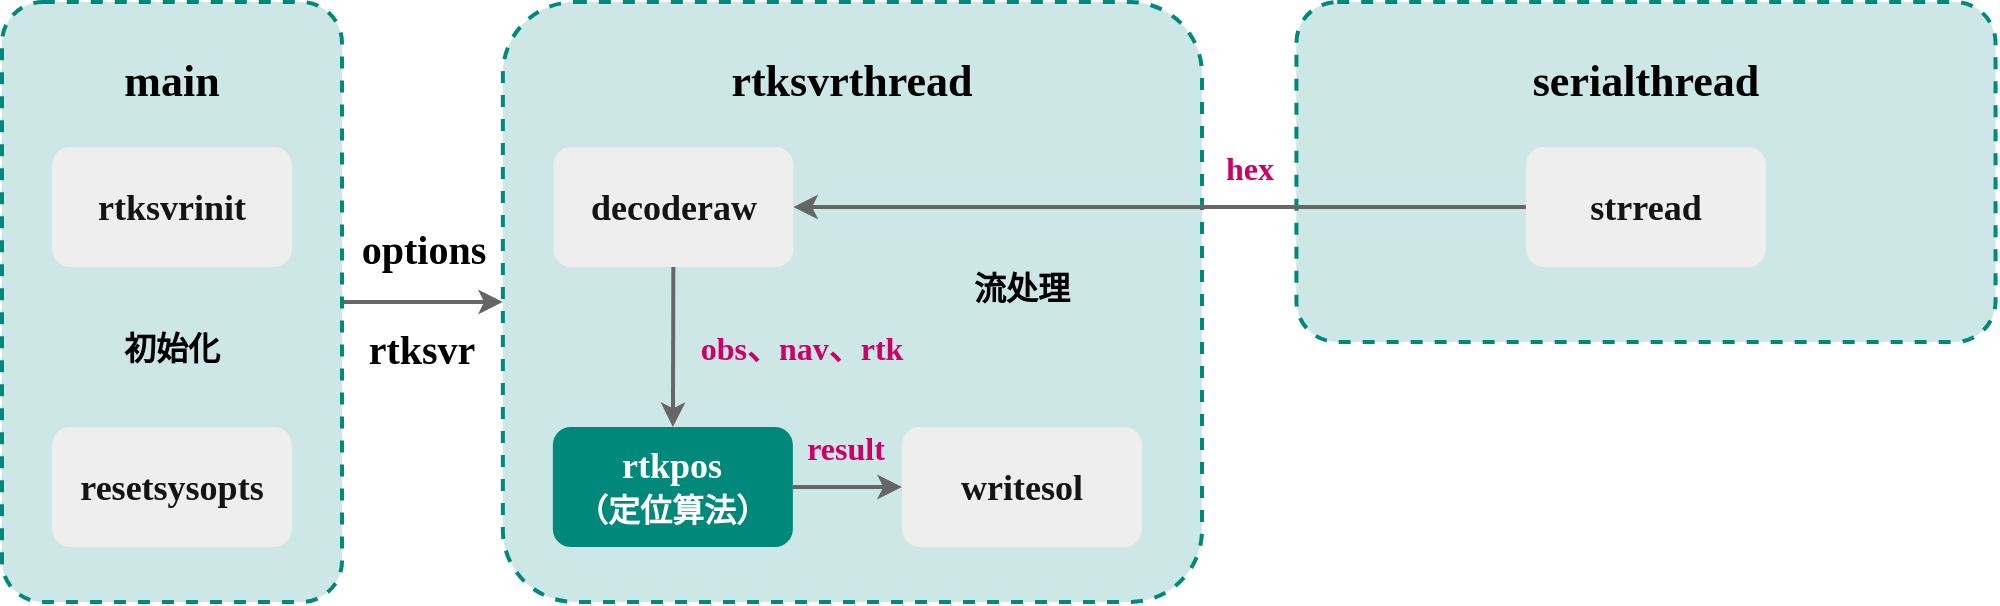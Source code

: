 <mxfile version="24.7.5">
  <diagram id="v6J2Fcln8kv8FsL8eZeO" name="第 1 页">
    <mxGraphModel dx="1400" dy="956" grid="1" gridSize="10" guides="1" tooltips="1" connect="1" arrows="1" fold="1" page="1" pageScale="1" pageWidth="827" pageHeight="1169" math="0" shadow="0">
      <root>
        <mxCell id="0" />
        <mxCell id="1" parent="0" />
        <mxCell id="LhgVH8c-u6alh-GtfNO_-42" style="edgeStyle=orthogonalEdgeStyle;curved=1;orthogonalLoop=1;jettySize=auto;html=1;exitX=1;exitY=0.5;exitDx=0;exitDy=0;fontSize=16;fontColor=#CC0066;strokeColor=#666666;strokeWidth=2;" parent="1" source="LhgVH8c-u6alh-GtfNO_-6" target="LhgVH8c-u6alh-GtfNO_-7" edge="1">
          <mxGeometry relative="1" as="geometry" />
        </mxCell>
        <mxCell id="LhgVH8c-u6alh-GtfNO_-6" value="" style="rounded=1;whiteSpace=wrap;html=1;strokeWidth=2;fillColor=#CCE7E5;strokeColor=#00897B;arcSize=12;dashed=1;fontFamily=Times New Roman;fontStyle=1;fontSize=18;" parent="1" vertex="1">
          <mxGeometry x="414" y="470" width="170" height="300" as="geometry" />
        </mxCell>
        <mxCell id="EnegyhMakw-tt58jnJzl-24" value="&lt;font style=&quot;font-size: 20px&quot;&gt;rtksvr&lt;/font&gt;" style="text;html=1;strokeColor=none;fillColor=none;align=center;verticalAlign=middle;whiteSpace=wrap;rounded=0;dashed=1;fontFamily=Times New Roman;fontStyle=1" parent="1" vertex="1">
          <mxGeometry x="594" y="632.5" width="59.57" height="20" as="geometry" />
        </mxCell>
        <mxCell id="LhgVH8c-u6alh-GtfNO_-1" value="&lt;font style=&quot;font-size: 18px&quot; color=&quot;#141414&quot;&gt;rtksvrinit&lt;/font&gt;" style="rounded=1;whiteSpace=wrap;html=1;strokeWidth=2;gradientDirection=east;fillColor=#EEEEEE;strokeColor=none;fontFamily=Times New Roman;fontStyle=1;fontSize=18;" parent="1" vertex="1">
          <mxGeometry x="439" y="542.5" width="120" height="60" as="geometry" />
        </mxCell>
        <mxCell id="LhgVH8c-u6alh-GtfNO_-5" value="&lt;span style=&quot;color: rgb(20 , 20 , 20)&quot;&gt;resetsysopts&lt;/span&gt;" style="rounded=1;whiteSpace=wrap;html=1;strokeWidth=2;gradientDirection=east;fillColor=#EEEEEE;strokeColor=none;fontFamily=Times New Roman;fontStyle=1;fontSize=18;" parent="1" vertex="1">
          <mxGeometry x="439.01" y="682.5" width="120" height="60" as="geometry" />
        </mxCell>
        <mxCell id="LhgVH8c-u6alh-GtfNO_-7" value="" style="rounded=1;whiteSpace=wrap;html=1;strokeWidth=2;fillColor=#CCE7E5;strokeColor=#00897B;arcSize=12;dashed=1;fontFamily=Times New Roman;fontStyle=1;fontSize=18;" parent="1" vertex="1">
          <mxGeometry x="664.43" y="470" width="349.57" height="300" as="geometry" />
        </mxCell>
        <mxCell id="LhgVH8c-u6alh-GtfNO_-10" value="&lt;font color=&quot;#141414&quot;&gt;writesol&lt;/font&gt;" style="rounded=1;whiteSpace=wrap;html=1;strokeWidth=2;gradientDirection=east;fillColor=#EEEEEE;strokeColor=none;fontFamily=Times New Roman;fontStyle=1;fontSize=18;" parent="1" vertex="1">
          <mxGeometry x="864" y="682.5" width="120" height="60" as="geometry" />
        </mxCell>
        <mxCell id="LhgVH8c-u6alh-GtfNO_-36" style="edgeStyle=orthogonalEdgeStyle;curved=1;orthogonalLoop=1;jettySize=auto;html=1;exitX=0.5;exitY=1;exitDx=0;exitDy=0;entryX=0.5;entryY=0;entryDx=0;entryDy=0;fontSize=22;strokeColor=#666666;strokeWidth=2;" parent="1" source="LhgVH8c-u6alh-GtfNO_-16" target="LhgVH8c-u6alh-GtfNO_-20" edge="1">
          <mxGeometry relative="1" as="geometry" />
        </mxCell>
        <mxCell id="LhgVH8c-u6alh-GtfNO_-16" value="&lt;font style=&quot;font-size: 18px&quot; color=&quot;#141414&quot;&gt;decoderaw&lt;/font&gt;" style="rounded=1;whiteSpace=wrap;html=1;strokeWidth=2;gradientDirection=east;fillColor=#EEEEEE;strokeColor=none;fontFamily=Times New Roman;fontStyle=1;fontSize=18;" parent="1" vertex="1">
          <mxGeometry x="689.68" y="542.5" width="120" height="60" as="geometry" />
        </mxCell>
        <mxCell id="LhgVH8c-u6alh-GtfNO_-37" style="edgeStyle=orthogonalEdgeStyle;curved=1;orthogonalLoop=1;jettySize=auto;html=1;exitX=1;exitY=0.5;exitDx=0;exitDy=0;fontSize=22;strokeColor=#666666;strokeWidth=2;" parent="1" source="LhgVH8c-u6alh-GtfNO_-20" target="LhgVH8c-u6alh-GtfNO_-10" edge="1">
          <mxGeometry relative="1" as="geometry" />
        </mxCell>
        <mxCell id="LhgVH8c-u6alh-GtfNO_-20" value="&lt;font color=&quot;#ffffff&quot;&gt;rtkpos&lt;br&gt;&lt;font style=&quot;font-size: 16px&quot;&gt;（定位算法）&lt;/font&gt;&lt;br&gt;&lt;/font&gt;" style="rounded=1;whiteSpace=wrap;html=1;strokeWidth=2;gradientDirection=east;fillColor=#00897B;strokeColor=none;fontColor=#333333;fontFamily=Times New Roman;fontStyle=1;fontSize=18;" parent="1" vertex="1">
          <mxGeometry x="689.43" y="682.5" width="120" height="60" as="geometry" />
        </mxCell>
        <mxCell id="LhgVH8c-u6alh-GtfNO_-22" value="&lt;font style=&quot;font-size: 20px&quot;&gt;options&lt;/font&gt;" style="text;html=1;strokeColor=none;fillColor=none;align=center;verticalAlign=middle;whiteSpace=wrap;rounded=0;dashed=1;fontFamily=Times New Roman;fontStyle=1" parent="1" vertex="1">
          <mxGeometry x="584.86" y="582.5" width="79.57" height="20" as="geometry" />
        </mxCell>
        <mxCell id="LhgVH8c-u6alh-GtfNO_-30" value="&lt;font style=&quot;font-size: 16px&quot; color=&quot;#cc0066&quot;&gt;obs、nav、rtk&lt;/font&gt;" style="text;html=1;strokeColor=none;fillColor=none;align=center;verticalAlign=middle;whiteSpace=wrap;rounded=0;dashed=1;fontFamily=Times New Roman;fontStyle=1;fontColor=#660033;" parent="1" vertex="1">
          <mxGeometry x="759.21" y="632.5" width="110" height="20" as="geometry" />
        </mxCell>
        <mxCell id="LhgVH8c-u6alh-GtfNO_-32" value="&lt;span style=&quot;font-size: 22px&quot;&gt;main&lt;/span&gt;" style="text;html=1;strokeColor=none;fillColor=none;align=center;verticalAlign=middle;whiteSpace=wrap;rounded=0;dashed=1;fontFamily=Times New Roman;fontStyle=1;fontSize=22;" parent="1" vertex="1">
          <mxGeometry x="469" y="500" width="60" height="20" as="geometry" />
        </mxCell>
        <mxCell id="LhgVH8c-u6alh-GtfNO_-33" value="&lt;span style=&quot;font-size: 22px&quot;&gt;rtksvrthread&lt;/span&gt;" style="text;html=1;strokeColor=none;fillColor=none;align=center;verticalAlign=middle;whiteSpace=wrap;rounded=0;dashed=1;fontFamily=Times New Roman;fontStyle=1;fontSize=22;" parent="1" vertex="1">
          <mxGeometry x="809.21" y="500" width="60" height="20" as="geometry" />
        </mxCell>
        <mxCell id="LhgVH8c-u6alh-GtfNO_-40" value="&lt;font color=&quot;#cc0066&quot;&gt;&lt;span style=&quot;font-size: 16px&quot;&gt;hex&lt;/span&gt;&lt;/font&gt;" style="text;html=1;strokeColor=none;fillColor=none;align=center;verticalAlign=middle;whiteSpace=wrap;rounded=0;dashed=1;fontFamily=Times New Roman;fontStyle=1;fontColor=#660033;" parent="1" vertex="1">
          <mxGeometry x="1022.57" y="542.5" width="30" height="20" as="geometry" />
        </mxCell>
        <mxCell id="LhgVH8c-u6alh-GtfNO_-41" value="&lt;font color=&quot;#cc0066&quot;&gt;&lt;span style=&quot;font-size: 16px&quot;&gt;result&lt;/span&gt;&lt;/font&gt;" style="text;html=1;strokeColor=none;fillColor=none;align=center;verticalAlign=middle;whiteSpace=wrap;rounded=0;dashed=1;fontFamily=Times New Roman;fontStyle=1;fontColor=#660033;" parent="1" vertex="1">
          <mxGeometry x="821.21" y="682.5" width="30" height="20" as="geometry" />
        </mxCell>
        <mxCell id="LhgVH8c-u6alh-GtfNO_-43" value="&lt;font style=&quot;font-size: 16px&quot;&gt;初始化&lt;/font&gt;" style="text;html=1;strokeColor=none;fillColor=none;align=center;verticalAlign=middle;whiteSpace=wrap;rounded=0;dashed=1;fontFamily=Times New Roman;fontStyle=1" parent="1" vertex="1">
          <mxGeometry x="459.21" y="632.5" width="79.57" height="20" as="geometry" />
        </mxCell>
        <mxCell id="LhgVH8c-u6alh-GtfNO_-44" value="&lt;font style=&quot;font-size: 16px&quot;&gt;流处理&lt;/font&gt;" style="text;html=1;strokeColor=none;fillColor=none;align=center;verticalAlign=middle;whiteSpace=wrap;rounded=0;dashed=1;fontFamily=Times New Roman;fontStyle=1" parent="1" vertex="1">
          <mxGeometry x="884.21" y="602.5" width="79.57" height="20" as="geometry" />
        </mxCell>
        <mxCell id="dkIyfJLfWSKq2emu3JXp-4" value="" style="rounded=1;whiteSpace=wrap;html=1;strokeWidth=2;fillColor=#CCE7E5;strokeColor=#00897B;arcSize=12;dashed=1;fontFamily=Times New Roman;fontStyle=1;fontSize=18;" parent="1" vertex="1">
          <mxGeometry x="1061.21" y="470" width="349.57" height="170" as="geometry" />
        </mxCell>
        <mxCell id="dkIyfJLfWSKq2emu3JXp-5" value="serialthread" style="text;html=1;strokeColor=none;fillColor=none;align=center;verticalAlign=middle;whiteSpace=wrap;rounded=0;dashed=1;fontFamily=Times New Roman;fontStyle=1;fontSize=22;" parent="1" vertex="1">
          <mxGeometry x="1205.99" y="500" width="60" height="20" as="geometry" />
        </mxCell>
        <mxCell id="dkIyfJLfWSKq2emu3JXp-7" style="edgeStyle=orthogonalEdgeStyle;rounded=0;orthogonalLoop=1;jettySize=auto;html=1;exitX=0;exitY=0.5;exitDx=0;exitDy=0;strokeWidth=2;strokeColor=#666666;" parent="1" source="dkIyfJLfWSKq2emu3JXp-6" target="LhgVH8c-u6alh-GtfNO_-16" edge="1">
          <mxGeometry relative="1" as="geometry" />
        </mxCell>
        <mxCell id="dkIyfJLfWSKq2emu3JXp-6" value="&lt;font style=&quot;font-size: 18px&quot; color=&quot;#141414&quot;&gt;strread&lt;/font&gt;" style="rounded=1;whiteSpace=wrap;html=1;strokeWidth=2;gradientDirection=east;fillColor=#EEEEEE;strokeColor=none;fontFamily=Times New Roman;fontStyle=1;fontSize=18;" parent="1" vertex="1">
          <mxGeometry x="1175.99" y="542.5" width="120" height="60" as="geometry" />
        </mxCell>
      </root>
    </mxGraphModel>
  </diagram>
</mxfile>
